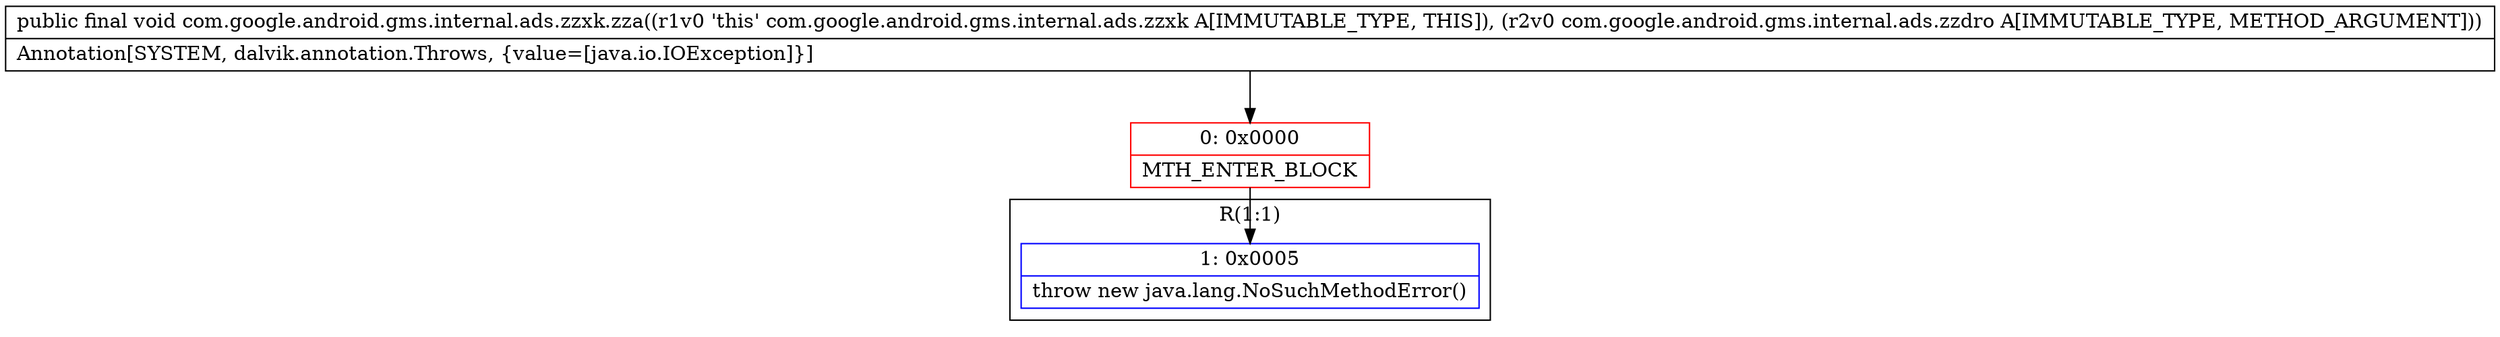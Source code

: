 digraph "CFG forcom.google.android.gms.internal.ads.zzxk.zza(Lcom\/google\/android\/gms\/internal\/ads\/zzdro;)V" {
subgraph cluster_Region_806759291 {
label = "R(1:1)";
node [shape=record,color=blue];
Node_1 [shape=record,label="{1\:\ 0x0005|throw new java.lang.NoSuchMethodError()\l}"];
}
Node_0 [shape=record,color=red,label="{0\:\ 0x0000|MTH_ENTER_BLOCK\l}"];
MethodNode[shape=record,label="{public final void com.google.android.gms.internal.ads.zzxk.zza((r1v0 'this' com.google.android.gms.internal.ads.zzxk A[IMMUTABLE_TYPE, THIS]), (r2v0 com.google.android.gms.internal.ads.zzdro A[IMMUTABLE_TYPE, METHOD_ARGUMENT]))  | Annotation[SYSTEM, dalvik.annotation.Throws, \{value=[java.io.IOException]\}]\l}"];
MethodNode -> Node_0;
Node_0 -> Node_1;
}

